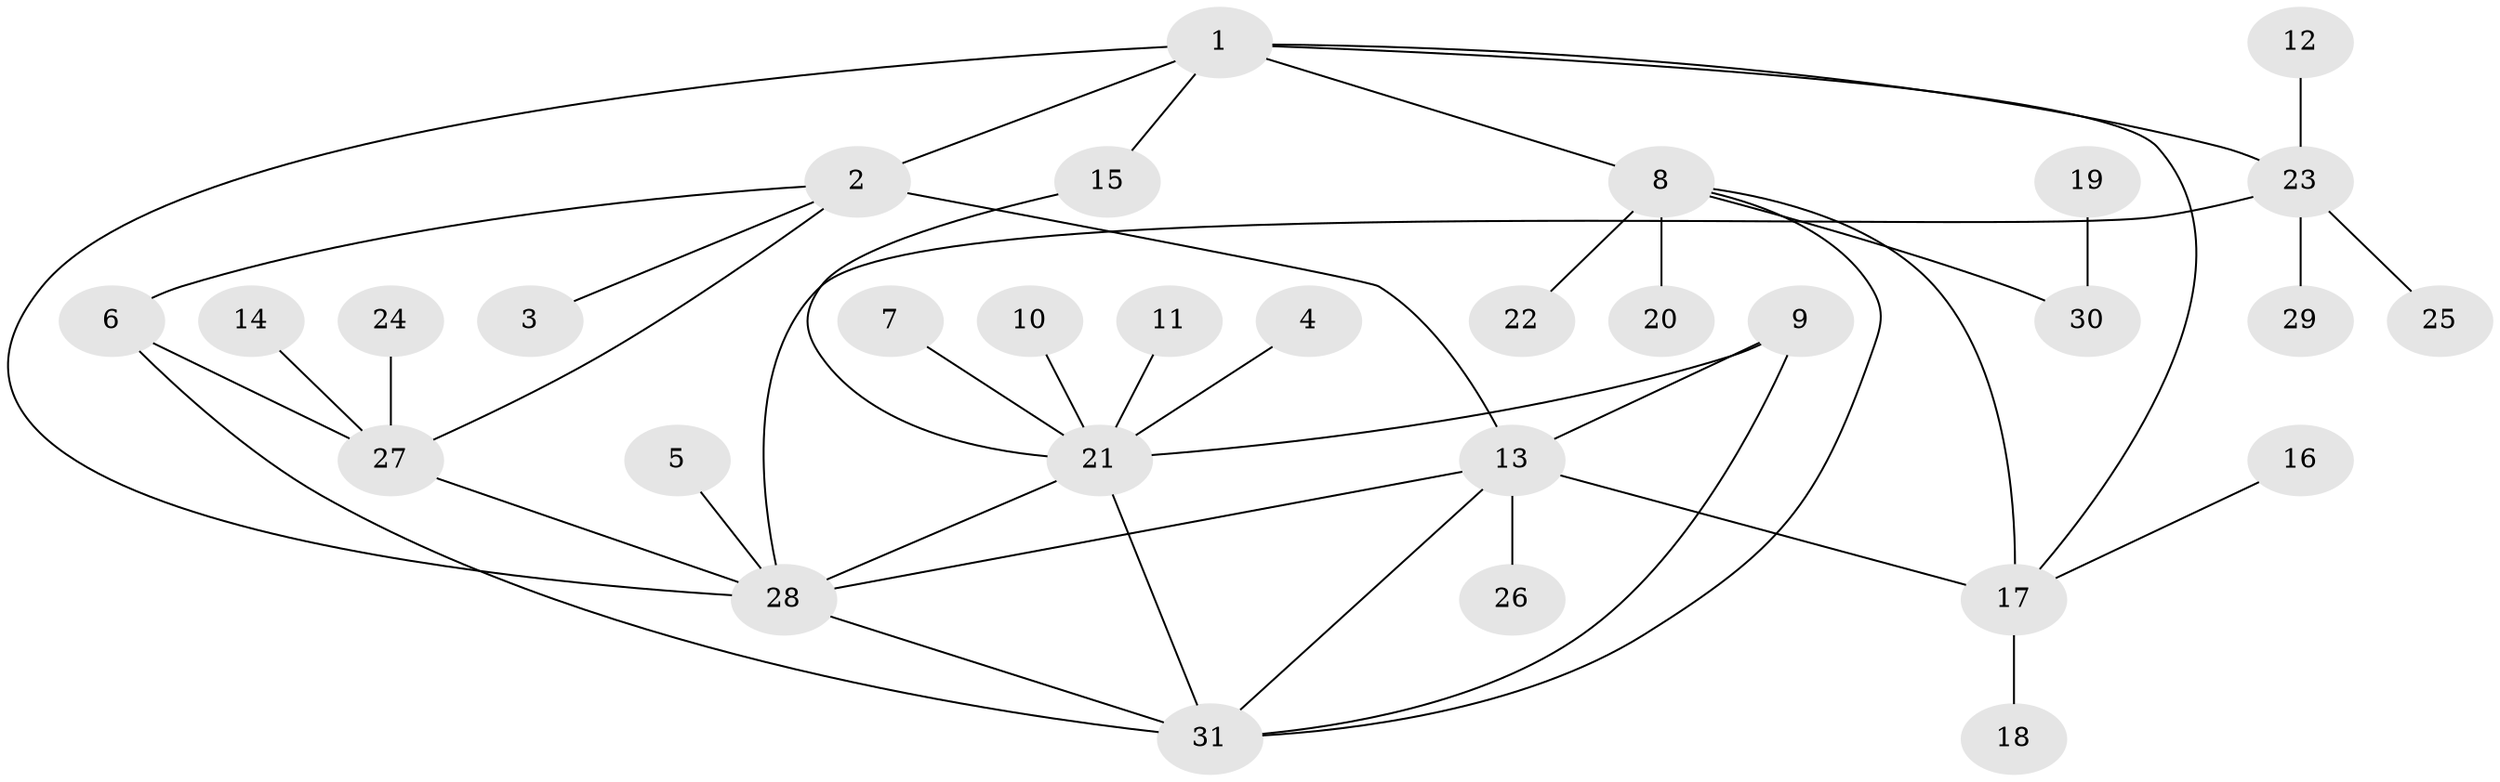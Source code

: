 // original degree distribution, {8: 0.0547945205479452, 4: 0.0684931506849315, 9: 0.0136986301369863, 7: 0.0273972602739726, 5: 0.0273972602739726, 6: 0.0273972602739726, 2: 0.1917808219178082, 3: 0.0547945205479452, 1: 0.5342465753424658}
// Generated by graph-tools (version 1.1) at 2025/37/03/04/25 23:37:38]
// undirected, 31 vertices, 43 edges
graph export_dot {
  node [color=gray90,style=filled];
  1;
  2;
  3;
  4;
  5;
  6;
  7;
  8;
  9;
  10;
  11;
  12;
  13;
  14;
  15;
  16;
  17;
  18;
  19;
  20;
  21;
  22;
  23;
  24;
  25;
  26;
  27;
  28;
  29;
  30;
  31;
  1 -- 2 [weight=2.0];
  1 -- 8 [weight=2.0];
  1 -- 15 [weight=1.0];
  1 -- 17 [weight=1.0];
  1 -- 23 [weight=1.0];
  1 -- 28 [weight=1.0];
  2 -- 3 [weight=1.0];
  2 -- 6 [weight=1.0];
  2 -- 13 [weight=1.0];
  2 -- 27 [weight=1.0];
  4 -- 21 [weight=1.0];
  5 -- 28 [weight=1.0];
  6 -- 27 [weight=1.0];
  6 -- 31 [weight=1.0];
  7 -- 21 [weight=1.0];
  8 -- 17 [weight=1.0];
  8 -- 20 [weight=1.0];
  8 -- 22 [weight=1.0];
  8 -- 30 [weight=1.0];
  8 -- 31 [weight=1.0];
  9 -- 13 [weight=1.0];
  9 -- 21 [weight=1.0];
  9 -- 31 [weight=1.0];
  10 -- 21 [weight=1.0];
  11 -- 21 [weight=1.0];
  12 -- 23 [weight=1.0];
  13 -- 17 [weight=2.0];
  13 -- 26 [weight=1.0];
  13 -- 28 [weight=1.0];
  13 -- 31 [weight=1.0];
  14 -- 27 [weight=1.0];
  15 -- 21 [weight=1.0];
  16 -- 17 [weight=1.0];
  17 -- 18 [weight=1.0];
  19 -- 30 [weight=1.0];
  21 -- 28 [weight=1.0];
  21 -- 31 [weight=1.0];
  23 -- 25 [weight=1.0];
  23 -- 28 [weight=1.0];
  23 -- 29 [weight=1.0];
  24 -- 27 [weight=1.0];
  27 -- 28 [weight=1.0];
  28 -- 31 [weight=1.0];
}
